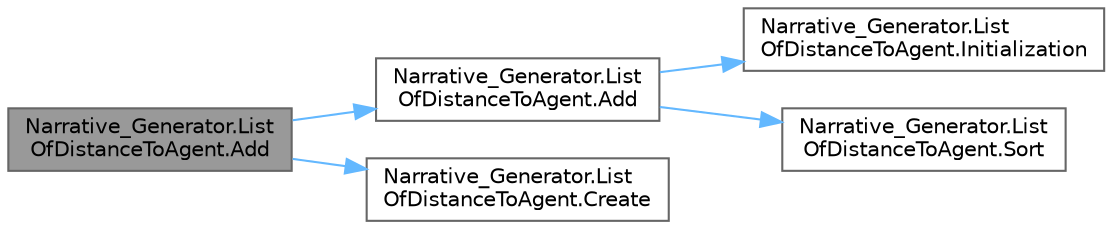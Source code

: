 digraph "Narrative_Generator.ListOfDistanceToAgent.Add"
{
 // LATEX_PDF_SIZE
  bgcolor="transparent";
  edge [fontname=Helvetica,fontsize=10,labelfontname=Helvetica,labelfontsize=10];
  node [fontname=Helvetica,fontsize=10,shape=box,height=0.2,width=0.4];
  rankdir="LR";
  Node1 [label="Narrative_Generator.List\lOfDistanceToAgent.Add",height=0.2,width=0.4,color="gray40", fillcolor="grey60", style="filled", fontcolor="black",tooltip="A method that creates a new distance object and adds it to the list."];
  Node1 -> Node2 [color="steelblue1",style="solid"];
  Node2 [label="Narrative_Generator.List\lOfDistanceToAgent.Add",height=0.2,width=0.4,color="grey40", fillcolor="white", style="filled",URL="$struct_narrative___generator_1_1_list_of_distance_to_agent.html#a01fd88fd28d47e43f09672bdde058e71",tooltip="A method that adds an existing distance object to the list."];
  Node2 -> Node3 [color="steelblue1",style="solid"];
  Node3 [label="Narrative_Generator.List\lOfDistanceToAgent.Initialization",height=0.2,width=0.4,color="grey40", fillcolor="white", style="filled",URL="$struct_narrative___generator_1_1_list_of_distance_to_agent.html#ab56de2e18b76eb094921eb8b5fb1e8e6",tooltip="Initializing the list with a starting value."];
  Node2 -> Node4 [color="steelblue1",style="solid"];
  Node4 [label="Narrative_Generator.List\lOfDistanceToAgent.Sort",height=0.2,width=0.4,color="grey40", fillcolor="white", style="filled",URL="$struct_narrative___generator_1_1_list_of_distance_to_agent.html#af6f8f1d4ff912a0e2f92956e7cf05d46",tooltip="Method for sorting the list in ascending order of distance."];
  Node1 -> Node5 [color="steelblue1",style="solid"];
  Node5 [label="Narrative_Generator.List\lOfDistanceToAgent.Create",height=0.2,width=0.4,color="grey40", fillcolor="white", style="filled",URL="$struct_narrative___generator_1_1_list_of_distance_to_agent.html#acabd625e8fb886d5359940faf3192d68",tooltip="A method that creates a new instance of the distance object."];
}
